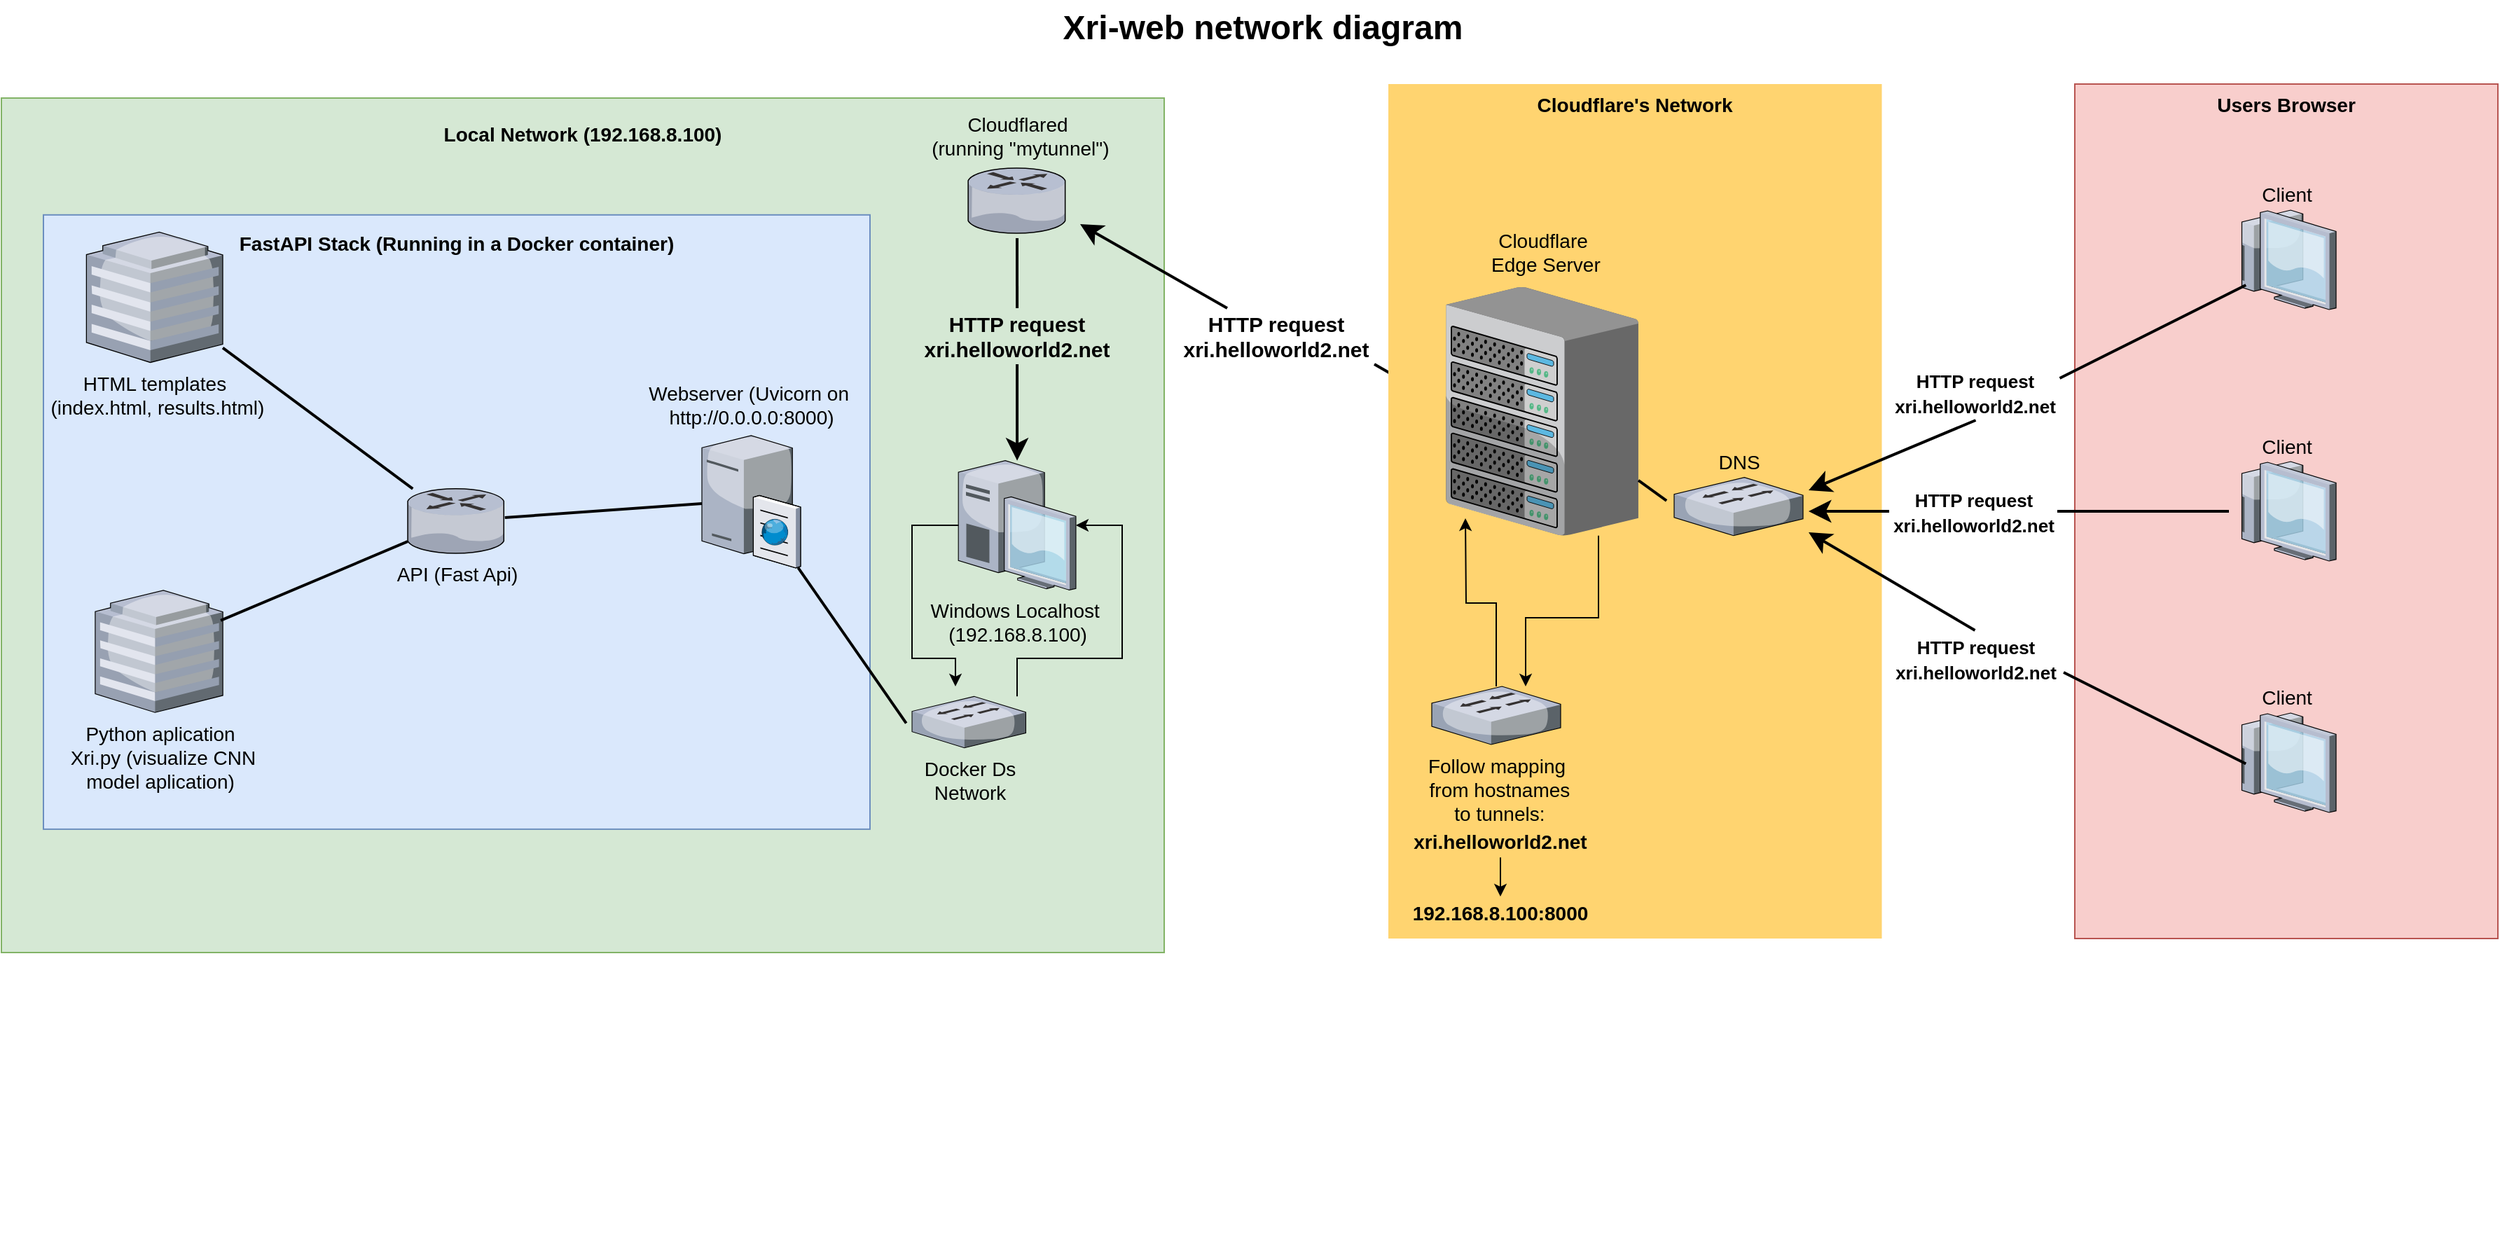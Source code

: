 <mxfile version="22.1.18" type="github">
  <diagram name="Page-1" id="e3a06f82-3646-2815-327d-82caf3d4e204">
    <mxGraphModel dx="1654" dy="912" grid="1" gridSize="10" guides="1" tooltips="1" connect="1" arrows="1" fold="1" page="1" pageScale="1.5" pageWidth="1169" pageHeight="826" background="none" math="0" shadow="0">
      <root>
        <mxCell id="0" style=";html=1;" />
        <mxCell id="1" style=";html=1;" parent="0" />
        <mxCell id="P7gEYuGDoSCaP3gMuOwe-102" value="" style="group" vertex="1" connectable="0" parent="1">
          <mxGeometry x="1510" y="90" width="302" height="610" as="geometry" />
        </mxCell>
        <mxCell id="6a7d8f32e03d9370-60" value="&lt;b&gt;Users Browser&lt;/b&gt;" style="whiteSpace=wrap;html=1;fillColor=#f8cecc;fontSize=14;strokeColor=#b85450;verticalAlign=top;" parent="P7gEYuGDoSCaP3gMuOwe-102" vertex="1">
          <mxGeometry width="302" height="610" as="geometry" />
        </mxCell>
        <mxCell id="P7gEYuGDoSCaP3gMuOwe-6" value="Client" style="verticalLabelPosition=top;aspect=fixed;html=1;verticalAlign=bottom;strokeColor=none;shape=mxgraph.citrix.thin_client;fillColor=#66B2FF;gradientColor=#0066CC;fontSize=14;labelPosition=center;align=center;" vertex="1" parent="P7gEYuGDoSCaP3gMuOwe-102">
          <mxGeometry x="115.5" y="449" width="71" height="71" as="geometry" />
        </mxCell>
        <mxCell id="P7gEYuGDoSCaP3gMuOwe-7" value="Client" style="verticalLabelPosition=top;aspect=fixed;html=1;verticalAlign=bottom;strokeColor=none;shape=mxgraph.citrix.thin_client;fillColor=#66B2FF;gradientColor=#0066CC;fontSize=14;labelPosition=center;align=center;" vertex="1" parent="P7gEYuGDoSCaP3gMuOwe-102">
          <mxGeometry x="115.5" y="269.5" width="71" height="71" as="geometry" />
        </mxCell>
        <mxCell id="P7gEYuGDoSCaP3gMuOwe-8" value="Client" style="verticalLabelPosition=top;aspect=fixed;html=1;verticalAlign=bottom;strokeColor=none;shape=mxgraph.citrix.thin_client;fillColor=#66B2FF;gradientColor=#0066CC;fontSize=14;labelPosition=center;align=center;" vertex="1" parent="P7gEYuGDoSCaP3gMuOwe-102">
          <mxGeometry x="115.5" y="90" width="71" height="71" as="geometry" />
        </mxCell>
        <mxCell id="P7gEYuGDoSCaP3gMuOwe-167" style="edgeStyle=none;rounded=0;html=1;startSize=10;endSize=10;jettySize=auto;orthogonalLoop=1;fontSize=14;endArrow=none;endFill=0;strokeWidth=2;exitX=1;exitY=0.5;exitDx=0;exitDy=0;" edge="1" parent="P7gEYuGDoSCaP3gMuOwe-102" source="P7gEYuGDoSCaP3gMuOwe-166">
          <mxGeometry relative="1" as="geometry">
            <mxPoint x="744" y="1001" as="sourcePoint" />
            <mxPoint x="110" y="305" as="targetPoint" />
          </mxGeometry>
        </mxCell>
        <mxCell id="P7gEYuGDoSCaP3gMuOwe-74" value="" style="group" vertex="1" connectable="0" parent="1">
          <mxGeometry x="30" y="100" width="830" height="813.4" as="geometry" />
        </mxCell>
        <mxCell id="6a7d8f32e03d9370-58" value="&lt;h4 style=&quot;line-height: 0%;&quot;&gt;Local Network (192.168.8.100)&lt;/h4&gt;" style="whiteSpace=wrap;html=1;fillColor=#d5e8d4;fontSize=14;strokeColor=#82b366;verticalAlign=top;" parent="P7gEYuGDoSCaP3gMuOwe-74" vertex="1">
          <mxGeometry width="830" height="610" as="geometry" />
        </mxCell>
        <mxCell id="P7gEYuGDoSCaP3gMuOwe-36" value="" style="group" vertex="1" connectable="0" parent="P7gEYuGDoSCaP3gMuOwe-74">
          <mxGeometry x="30" y="83.4" width="590" height="706.6" as="geometry" />
        </mxCell>
        <mxCell id="P7gEYuGDoSCaP3gMuOwe-29" value="&lt;h3 style=&quot;line-height: 0%;&quot;&gt;FastAPI Stack (Running in a Docker container)&lt;/h3&gt;" style="rounded=0;whiteSpace=wrap;html=1;fillColor=#dae8fc;strokeColor=#6c8ebf;verticalAlign=top;" vertex="1" parent="P7gEYuGDoSCaP3gMuOwe-36">
          <mxGeometry width="590" height="438.542" as="geometry" />
        </mxCell>
        <mxCell id="P7gEYuGDoSCaP3gMuOwe-11" value="Python aplication&lt;br&gt;&amp;nbsp;Xri.py (visualize CNN&lt;br&gt;&amp;nbsp;model aplication)&amp;nbsp;" style="verticalLabelPosition=bottom;aspect=fixed;html=1;verticalAlign=top;strokeColor=none;shape=mxgraph.citrix.hq_enterprise;fillColor=#66B2FF;gradientColor=#0066CC;fontSize=14;" vertex="1" parent="P7gEYuGDoSCaP3gMuOwe-36">
          <mxGeometry x="36.958" y="268.059" width="91.111" height="87.15" as="geometry" />
        </mxCell>
        <mxCell id="P7gEYuGDoSCaP3gMuOwe-16" value="HTML templates&lt;br&gt;&amp;nbsp;(index.html, results.html)" style="verticalLabelPosition=bottom;aspect=fixed;html=1;verticalAlign=top;strokeColor=none;shape=mxgraph.citrix.hq_enterprise;fillColor=#66B2FF;gradientColor=#0066CC;fontSize=14;" vertex="1" parent="P7gEYuGDoSCaP3gMuOwe-36">
          <mxGeometry x="30.689" y="12.243" width="97.321" height="93.092" as="geometry" />
        </mxCell>
        <mxCell id="P7gEYuGDoSCaP3gMuOwe-18" value="API (Fast Api)" style="verticalLabelPosition=bottom;aspect=fixed;html=1;verticalAlign=top;strokeColor=none;shape=mxgraph.citrix.router;fillColor=#66B2FF;gradientColor=#0066CC;fontSize=14;" vertex="1" parent="P7gEYuGDoSCaP3gMuOwe-36">
          <mxGeometry x="259.976" y="195.534" width="69.393" height="46.051" as="geometry" />
        </mxCell>
        <mxCell id="P7gEYuGDoSCaP3gMuOwe-22" style="edgeStyle=none;rounded=0;html=1;startSize=10;endSize=10;jettySize=auto;orthogonalLoop=1;fontSize=14;endArrow=none;endFill=0;strokeWidth=2;" edge="1" parent="P7gEYuGDoSCaP3gMuOwe-36" source="P7gEYuGDoSCaP3gMuOwe-18" target="P7gEYuGDoSCaP3gMuOwe-16">
          <mxGeometry relative="1" as="geometry">
            <mxPoint x="218.519" y="457.182" as="sourcePoint" />
            <mxPoint x="336.519" y="317.721" as="targetPoint" />
          </mxGeometry>
        </mxCell>
        <mxCell id="P7gEYuGDoSCaP3gMuOwe-24" style="edgeStyle=none;rounded=0;html=1;startSize=10;endSize=10;jettySize=auto;orthogonalLoop=1;fontSize=14;endArrow=none;endFill=0;strokeWidth=2;entryX=0.983;entryY=0.246;entryDx=0;entryDy=0;entryPerimeter=0;" edge="1" parent="P7gEYuGDoSCaP3gMuOwe-36" source="P7gEYuGDoSCaP3gMuOwe-18" target="P7gEYuGDoSCaP3gMuOwe-11">
          <mxGeometry relative="1" as="geometry">
            <mxPoint x="218.519" y="187.558" as="sourcePoint" />
            <mxPoint x="66.954" y="85.333" as="targetPoint" />
          </mxGeometry>
        </mxCell>
        <mxCell id="P7gEYuGDoSCaP3gMuOwe-25" style="edgeStyle=none;rounded=0;html=1;startSize=10;endSize=10;jettySize=auto;orthogonalLoop=1;fontSize=14;endArrow=none;endFill=0;strokeWidth=2;" edge="1" parent="P7gEYuGDoSCaP3gMuOwe-36" source="P7gEYuGDoSCaP3gMuOwe-1" target="P7gEYuGDoSCaP3gMuOwe-18">
          <mxGeometry relative="1" as="geometry">
            <mxPoint x="295" y="550.156" as="sourcePoint" />
            <mxPoint x="273.148" y="226.607" as="targetPoint" />
          </mxGeometry>
        </mxCell>
        <mxCell id="P7gEYuGDoSCaP3gMuOwe-1" value="Webserver (Uvicorn on&amp;nbsp;&lt;br&gt;http://0.0.0.0:8000)" style="verticalLabelPosition=top;aspect=fixed;html=1;verticalAlign=bottom;strokeColor=none;shape=mxgraph.citrix.cache_server;fillColor=#66B2FF;gradientColor=#0066CC;fontSize=14;labelPosition=center;align=center;" vertex="1" parent="P7gEYuGDoSCaP3gMuOwe-36">
          <mxGeometry x="470.004" y="155.318" width="70.314" height="96.558" as="geometry" />
        </mxCell>
        <mxCell id="P7gEYuGDoSCaP3gMuOwe-130" style="edgeStyle=orthogonalEdgeStyle;rounded=0;orthogonalLoop=1;jettySize=auto;html=1;" edge="1" parent="P7gEYuGDoSCaP3gMuOwe-74" source="P7gEYuGDoSCaP3gMuOwe-59" target="P7gEYuGDoSCaP3gMuOwe-61">
          <mxGeometry relative="1" as="geometry">
            <Array as="points">
              <mxPoint x="725" y="400" />
              <mxPoint x="800" y="400" />
              <mxPoint x="800" y="305" />
            </Array>
          </mxGeometry>
        </mxCell>
        <mxCell id="P7gEYuGDoSCaP3gMuOwe-59" value="Docker Ds&lt;br&gt;&amp;nbsp;Network&amp;nbsp;" style="verticalLabelPosition=bottom;aspect=fixed;html=1;verticalAlign=top;strokeColor=none;shape=mxgraph.citrix.switch;fillColor=#66B2FF;gradientColor=#0066CC;fontSize=14;" vertex="1" parent="P7gEYuGDoSCaP3gMuOwe-74">
          <mxGeometry x="650.005" y="427.182" width="81.234" height="36.644" as="geometry" />
        </mxCell>
        <mxCell id="P7gEYuGDoSCaP3gMuOwe-61" value="Windows Localhost&amp;nbsp;&lt;br&gt;(192.168.8.100)" style="verticalLabelPosition=bottom;aspect=fixed;html=1;verticalAlign=top;strokeColor=none;shape=mxgraph.citrix.desktop;fillColor=#66B2FF;gradientColor=#0066CC;fontSize=14;" vertex="1" parent="P7gEYuGDoSCaP3gMuOwe-74">
          <mxGeometry x="683.093" y="258.82" width="83.883" height="92.368" as="geometry" />
        </mxCell>
        <mxCell id="P7gEYuGDoSCaP3gMuOwe-71" style="edgeStyle=orthogonalEdgeStyle;rounded=0;orthogonalLoop=1;jettySize=auto;html=1;" edge="1" parent="P7gEYuGDoSCaP3gMuOwe-74" source="P7gEYuGDoSCaP3gMuOwe-61">
          <mxGeometry relative="1" as="geometry">
            <mxPoint x="681" y="420" as="targetPoint" />
            <Array as="points">
              <mxPoint x="650" y="305" />
              <mxPoint x="650" y="400" />
              <mxPoint x="681" y="400" />
            </Array>
          </mxGeometry>
        </mxCell>
        <mxCell id="P7gEYuGDoSCaP3gMuOwe-60" style="edgeStyle=none;rounded=0;html=1;startSize=10;endSize=10;jettySize=auto;orthogonalLoop=1;fontSize=14;endArrow=none;endFill=0;strokeWidth=2;entryX=-0.051;entryY=0.521;entryDx=0;entryDy=0;entryPerimeter=0;" edge="1" parent="P7gEYuGDoSCaP3gMuOwe-74" source="P7gEYuGDoSCaP3gMuOwe-1" target="P7gEYuGDoSCaP3gMuOwe-59">
          <mxGeometry relative="1" as="geometry">
            <mxPoint x="609.255" y="341.379" as="sourcePoint" />
            <mxPoint x="704.617" y="248.276" as="targetPoint" />
          </mxGeometry>
        </mxCell>
        <mxCell id="P7gEYuGDoSCaP3gMuOwe-12" value="Cloudflared&lt;br&gt;&amp;nbsp;(running &quot;mytunnel&quot;)" style="verticalLabelPosition=top;aspect=fixed;html=1;verticalAlign=bottom;strokeColor=none;shape=mxgraph.citrix.router;fillColor=#66B2FF;gradientColor=#0066CC;fontSize=14;labelPosition=center;align=center;spacing=5;" vertex="1" parent="P7gEYuGDoSCaP3gMuOwe-74">
          <mxGeometry x="690" y="50" width="70.07" height="46.5" as="geometry" />
        </mxCell>
        <mxCell id="P7gEYuGDoSCaP3gMuOwe-131" value="HTTP request&lt;br&gt;xri.helloworld2.net" style="text;html=1;strokeColor=none;fillColor=none;align=center;verticalAlign=middle;whiteSpace=wrap;rounded=0;fontStyle=1;fontSize=15;" vertex="1" parent="P7gEYuGDoSCaP3gMuOwe-74">
          <mxGeometry x="655.03" y="150" width="140" height="40" as="geometry" />
        </mxCell>
        <mxCell id="P7gEYuGDoSCaP3gMuOwe-132" style="edgeStyle=none;rounded=0;html=1;startSize=10;endSize=10;jettySize=auto;orthogonalLoop=1;fontSize=14;endArrow=none;endFill=0;strokeWidth=2;exitX=0.5;exitY=0;exitDx=0;exitDy=0;" edge="1" parent="P7gEYuGDoSCaP3gMuOwe-74" source="P7gEYuGDoSCaP3gMuOwe-131">
          <mxGeometry relative="1" as="geometry">
            <mxPoint x="1447" y="712" as="sourcePoint" />
            <mxPoint x="725" y="100" as="targetPoint" />
          </mxGeometry>
        </mxCell>
        <mxCell id="P7gEYuGDoSCaP3gMuOwe-133" style="edgeStyle=none;rounded=0;html=1;startSize=10;endSize=10;jettySize=auto;orthogonalLoop=1;fontSize=14;endArrow=classic;endFill=1;strokeWidth=2;exitX=0.5;exitY=1;exitDx=0;exitDy=0;" edge="1" parent="P7gEYuGDoSCaP3gMuOwe-74" source="P7gEYuGDoSCaP3gMuOwe-131" target="P7gEYuGDoSCaP3gMuOwe-61">
          <mxGeometry relative="1" as="geometry">
            <mxPoint x="1473" y="420" as="sourcePoint" />
            <mxPoint x="603" y="161" as="targetPoint" />
          </mxGeometry>
        </mxCell>
        <mxCell id="6a7d8f32e03d9370-62" value="Xri-web network diagram" style="text;strokeColor=none;fillColor=none;html=1;fontSize=24;fontStyle=1;verticalAlign=middle;align=center;" parent="1" vertex="1">
          <mxGeometry x="499" y="30" width="861" height="40" as="geometry" />
        </mxCell>
        <mxCell id="P7gEYuGDoSCaP3gMuOwe-111" value="HTTP request&lt;br&gt;xri.helloworld2.net" style="text;html=1;strokeColor=none;fillColor=none;align=center;verticalAlign=middle;whiteSpace=wrap;rounded=0;fontStyle=1;fontSize=15;" vertex="1" parent="1">
          <mxGeometry x="870" y="250" width="140" height="40" as="geometry" />
        </mxCell>
        <mxCell id="P7gEYuGDoSCaP3gMuOwe-114" style="edgeStyle=none;rounded=0;html=1;startSize=10;endSize=10;jettySize=auto;orthogonalLoop=1;fontSize=14;endArrow=none;endFill=0;strokeWidth=2;entryX=0.025;entryY=0.487;entryDx=0;entryDy=0;entryPerimeter=0;exitX=1;exitY=1;exitDx=0;exitDy=0;" edge="1" parent="1" source="P7gEYuGDoSCaP3gMuOwe-111" target="P7gEYuGDoSCaP3gMuOwe-15">
          <mxGeometry relative="1" as="geometry">
            <mxPoint x="1664" y="962" as="sourcePoint" />
            <mxPoint x="1880" y="830" as="targetPoint" />
          </mxGeometry>
        </mxCell>
        <mxCell id="P7gEYuGDoSCaP3gMuOwe-116" style="edgeStyle=none;rounded=0;html=1;startSize=10;endSize=10;jettySize=auto;orthogonalLoop=1;fontSize=14;endArrow=classic;endFill=1;strokeWidth=2;exitX=0.25;exitY=0;exitDx=0;exitDy=0;" edge="1" parent="1" source="P7gEYuGDoSCaP3gMuOwe-111">
          <mxGeometry relative="1" as="geometry">
            <mxPoint x="1690" y="670" as="sourcePoint" />
            <mxPoint x="800" y="190" as="targetPoint" />
          </mxGeometry>
        </mxCell>
        <mxCell id="6a7d8f32e03d9370-57" value="&lt;b&gt;Cloudflare&#39;s Network&lt;/b&gt;" style="whiteSpace=wrap;html=1;fillColor=#FFD470;gradientColor=none;fontSize=14;strokeColor=none;verticalAlign=top;" parent="1" vertex="1">
          <mxGeometry x="1020" y="90" width="352.25" height="610" as="geometry" />
        </mxCell>
        <mxCell id="P7gEYuGDoSCaP3gMuOwe-5" value="DNS" style="verticalLabelPosition=top;aspect=fixed;html=1;verticalAlign=bottom;strokeColor=none;shape=mxgraph.citrix.switch;fillColor=#66B2FF;gradientColor=#0066CC;fontSize=14;labelPosition=center;align=center;" vertex="1" parent="1">
          <mxGeometry x="1224" y="370.87" width="92" height="41.5" as="geometry" />
        </mxCell>
        <mxCell id="P7gEYuGDoSCaP3gMuOwe-15" value="Cloudflare&lt;br&gt;&amp;nbsp;Edge Server" style="verticalLabelPosition=top;aspect=fixed;html=1;verticalAlign=bottom;strokeColor=none;shape=mxgraph.citrix.chassis;fillColor=#66B2FF;gradientColor=#0066CC;fontSize=14;labelPosition=center;align=center;spacing=7;" vertex="1" parent="1">
          <mxGeometry x="1061" y="234.87" width="137.5" height="177.5" as="geometry" />
        </mxCell>
        <mxCell id="P7gEYuGDoSCaP3gMuOwe-88" value="Follow mapping&lt;br&gt;&amp;nbsp;from hostnames&lt;br&gt;&amp;nbsp;to tunnels:" style="verticalLabelPosition=bottom;aspect=fixed;html=1;verticalAlign=top;strokeColor=none;shape=mxgraph.citrix.switch;fillColor=#66B2FF;gradientColor=#0066CC;fontSize=14;" vertex="1" parent="1">
          <mxGeometry x="1051" y="520" width="92" height="41.5" as="geometry" />
        </mxCell>
        <mxCell id="P7gEYuGDoSCaP3gMuOwe-89" style="edgeStyle=orthogonalEdgeStyle;rounded=0;orthogonalLoop=1;jettySize=auto;html=1;" edge="1" parent="1" source="P7gEYuGDoSCaP3gMuOwe-88">
          <mxGeometry relative="1" as="geometry">
            <mxPoint x="1075" y="400" as="targetPoint" />
          </mxGeometry>
        </mxCell>
        <mxCell id="P7gEYuGDoSCaP3gMuOwe-93" style="edgeStyle=orthogonalEdgeStyle;rounded=0;orthogonalLoop=1;jettySize=auto;html=1;" edge="1" parent="1" source="P7gEYuGDoSCaP3gMuOwe-15">
          <mxGeometry relative="1" as="geometry">
            <mxPoint x="1118" y="520" as="targetPoint" />
            <Array as="points">
              <mxPoint x="1170" y="471" />
              <mxPoint x="1118" y="471" />
            </Array>
          </mxGeometry>
        </mxCell>
        <mxCell id="P7gEYuGDoSCaP3gMuOwe-99" style="edgeStyle=none;rounded=0;html=1;startSize=10;endSize=10;jettySize=auto;orthogonalLoop=1;fontSize=14;endArrow=none;endFill=0;strokeWidth=2;entryX=-0.059;entryY=0.398;entryDx=0;entryDy=0;entryPerimeter=0;" edge="1" parent="1" source="P7gEYuGDoSCaP3gMuOwe-15" target="P7gEYuGDoSCaP3gMuOwe-5">
          <mxGeometry relative="1" as="geometry">
            <mxPoint x="1191" y="340" as="sourcePoint" />
            <mxPoint x="914" y="-208.5" as="targetPoint" />
          </mxGeometry>
        </mxCell>
        <mxCell id="P7gEYuGDoSCaP3gMuOwe-134" value="&lt;span style=&quot;font-size: 14px; background-color: initial;&quot;&gt;&lt;b&gt;192.168.8.100:8000&lt;/b&gt;&lt;/span&gt;&lt;span style=&quot;font-size: 14px;&quot;&gt;&lt;b&gt;&lt;br&gt;&lt;/b&gt;&lt;/span&gt;" style="text;html=1;strokeColor=none;fillColor=none;align=center;verticalAlign=middle;whiteSpace=wrap;rounded=0;" vertex="1" parent="1">
          <mxGeometry x="1035" y="670" width="130" height="24.25" as="geometry" />
        </mxCell>
        <mxCell id="P7gEYuGDoSCaP3gMuOwe-153" style="edgeStyle=orthogonalEdgeStyle;rounded=0;orthogonalLoop=1;jettySize=auto;html=1;entryX=0.5;entryY=0;entryDx=0;entryDy=0;" edge="1" parent="1" source="P7gEYuGDoSCaP3gMuOwe-135" target="P7gEYuGDoSCaP3gMuOwe-134">
          <mxGeometry relative="1" as="geometry" />
        </mxCell>
        <mxCell id="P7gEYuGDoSCaP3gMuOwe-135" value="&lt;span style=&quot;font-size: 14px;&quot;&gt;&lt;b&gt;xri.helloworld2.net&lt;/b&gt;&lt;/span&gt;" style="text;html=1;strokeColor=none;fillColor=none;align=center;verticalAlign=middle;whiteSpace=wrap;rounded=0;" vertex="1" parent="1">
          <mxGeometry x="1030" y="620" width="140" height="22.13" as="geometry" />
        </mxCell>
        <mxCell id="P7gEYuGDoSCaP3gMuOwe-165" style="edgeStyle=none;rounded=0;html=1;startSize=10;endSize=10;jettySize=auto;orthogonalLoop=1;fontSize=14;endArrow=classic;endFill=1;strokeWidth=2;exitX=0.5;exitY=1;exitDx=0;exitDy=0;" edge="1" parent="1" source="P7gEYuGDoSCaP3gMuOwe-163">
          <mxGeometry relative="1" as="geometry">
            <mxPoint x="2170" y="659" as="sourcePoint" />
            <mxPoint x="1320" y="380" as="targetPoint" />
          </mxGeometry>
        </mxCell>
        <mxCell id="P7gEYuGDoSCaP3gMuOwe-170" style="edgeStyle=none;rounded=0;html=1;startSize=10;endSize=10;jettySize=auto;orthogonalLoop=1;fontSize=14;endArrow=none;endFill=0;strokeWidth=2;entryX=0.093;entryY=0.511;entryDx=0;entryDy=0;entryPerimeter=0;exitX=1;exitY=0.75;exitDx=0;exitDy=0;" edge="1" parent="1" source="P7gEYuGDoSCaP3gMuOwe-169" target="P7gEYuGDoSCaP3gMuOwe-6">
          <mxGeometry relative="1" as="geometry">
            <mxPoint x="2154" y="1221" as="sourcePoint" />
            <mxPoint x="1554" y="580" as="targetPoint" />
          </mxGeometry>
        </mxCell>
        <mxCell id="P7gEYuGDoSCaP3gMuOwe-168" style="edgeStyle=none;rounded=0;html=1;startSize=10;endSize=10;jettySize=auto;orthogonalLoop=1;fontSize=14;endArrow=classic;endFill=1;strokeWidth=2;exitX=0;exitY=0.5;exitDx=0;exitDy=0;entryX=1.043;entryY=0.581;entryDx=0;entryDy=0;entryPerimeter=0;" edge="1" parent="1" source="P7gEYuGDoSCaP3gMuOwe-166" target="P7gEYuGDoSCaP3gMuOwe-5">
          <mxGeometry relative="1" as="geometry">
            <mxPoint x="1405" y="346.75" as="sourcePoint" />
            <mxPoint x="1340" y="395" as="targetPoint" />
          </mxGeometry>
        </mxCell>
        <mxCell id="P7gEYuGDoSCaP3gMuOwe-171" style="edgeStyle=none;rounded=0;html=1;startSize=10;endSize=10;jettySize=auto;orthogonalLoop=1;fontSize=14;endArrow=classic;endFill=1;strokeWidth=2;exitX=0.5;exitY=0;exitDx=0;exitDy=0;" edge="1" parent="1" source="P7gEYuGDoSCaP3gMuOwe-169">
          <mxGeometry relative="1" as="geometry">
            <mxPoint x="2180" y="929" as="sourcePoint" />
            <mxPoint x="1320" y="410" as="targetPoint" />
          </mxGeometry>
        </mxCell>
        <mxCell id="P7gEYuGDoSCaP3gMuOwe-169" value="&lt;font style=&quot;font-size: 13px;&quot;&gt;HTTP request&lt;br&gt;xri.helloworld2.net&lt;/font&gt;" style="text;html=1;strokeColor=none;fillColor=none;align=center;verticalAlign=middle;whiteSpace=wrap;rounded=0;fontStyle=1;fontSize=15;" vertex="1" parent="1">
          <mxGeometry x="1375.5" y="480" width="126.5" height="40" as="geometry" />
        </mxCell>
        <mxCell id="P7gEYuGDoSCaP3gMuOwe-166" value="&lt;font style=&quot;font-size: 13px;&quot;&gt;HTTP request&lt;br&gt;xri.helloworld2.net&lt;/font&gt;" style="text;html=1;strokeColor=none;fillColor=none;align=center;verticalAlign=middle;whiteSpace=wrap;rounded=0;fontStyle=1;fontSize=15;" vertex="1" parent="1">
          <mxGeometry x="1377.5" y="375" width="120" height="40" as="geometry" />
        </mxCell>
        <mxCell id="P7gEYuGDoSCaP3gMuOwe-163" value="&lt;font style=&quot;font-size: 13px;&quot;&gt;HTTP request&lt;br&gt;xri.helloworld2.net&lt;/font&gt;" style="text;html=1;strokeColor=none;fillColor=none;align=center;verticalAlign=middle;whiteSpace=wrap;rounded=0;fontStyle=1;fontSize=15;" vertex="1" parent="1">
          <mxGeometry x="1379.25" y="290" width="120" height="40" as="geometry" />
        </mxCell>
        <mxCell id="P7gEYuGDoSCaP3gMuOwe-164" style="edgeStyle=none;rounded=0;html=1;startSize=10;endSize=10;jettySize=auto;orthogonalLoop=1;fontSize=14;endArrow=none;endFill=0;strokeWidth=2;entryX=0.093;entryY=0.753;entryDx=0;entryDy=0;entryPerimeter=0;exitX=1;exitY=0.25;exitDx=0;exitDy=0;" edge="1" parent="1" source="P7gEYuGDoSCaP3gMuOwe-163" target="P7gEYuGDoSCaP3gMuOwe-8">
          <mxGeometry relative="1" as="geometry">
            <mxPoint x="2144" y="951" as="sourcePoint" />
            <mxPoint x="1544" y="310" as="targetPoint" />
          </mxGeometry>
        </mxCell>
      </root>
    </mxGraphModel>
  </diagram>
</mxfile>
